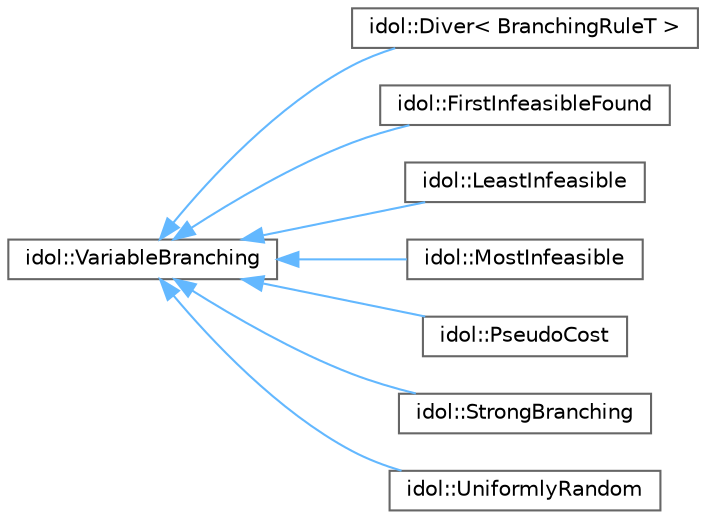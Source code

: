 digraph "Graphical Class Hierarchy"
{
 // LATEX_PDF_SIZE
  bgcolor="transparent";
  edge [fontname=Helvetica,fontsize=10,labelfontname=Helvetica,labelfontsize=10];
  node [fontname=Helvetica,fontsize=10,shape=box,height=0.2,width=0.4];
  rankdir="LR";
  Node0 [id="Node000000",label="idol::VariableBranching",height=0.2,width=0.4,color="grey40", fillcolor="white", style="filled",URL="$classidol_1_1VariableBranching.html",tooltip=" "];
  Node0 -> Node1 [id="edge182_Node000000_Node000001",dir="back",color="steelblue1",style="solid",tooltip=" "];
  Node1 [id="Node000001",label="idol::Diver\< BranchingRuleT \>",height=0.2,width=0.4,color="grey40", fillcolor="white", style="filled",URL="$classidol_1_1Diver.html",tooltip=" "];
  Node0 -> Node2 [id="edge183_Node000000_Node000002",dir="back",color="steelblue1",style="solid",tooltip=" "];
  Node2 [id="Node000002",label="idol::FirstInfeasibleFound",height=0.2,width=0.4,color="grey40", fillcolor="white", style="filled",URL="$classidol_1_1FirstInfeasibleFound.html",tooltip=" "];
  Node0 -> Node3 [id="edge184_Node000000_Node000003",dir="back",color="steelblue1",style="solid",tooltip=" "];
  Node3 [id="Node000003",label="idol::LeastInfeasible",height=0.2,width=0.4,color="grey40", fillcolor="white", style="filled",URL="$classidol_1_1LeastInfeasible.html",tooltip=" "];
  Node0 -> Node4 [id="edge185_Node000000_Node000004",dir="back",color="steelblue1",style="solid",tooltip=" "];
  Node4 [id="Node000004",label="idol::MostInfeasible",height=0.2,width=0.4,color="grey40", fillcolor="white", style="filled",URL="$classidol_1_1MostInfeasible.html",tooltip=" "];
  Node0 -> Node5 [id="edge186_Node000000_Node000005",dir="back",color="steelblue1",style="solid",tooltip=" "];
  Node5 [id="Node000005",label="idol::PseudoCost",height=0.2,width=0.4,color="grey40", fillcolor="white", style="filled",URL="$classidol_1_1PseudoCost.html",tooltip=" "];
  Node0 -> Node6 [id="edge187_Node000000_Node000006",dir="back",color="steelblue1",style="solid",tooltip=" "];
  Node6 [id="Node000006",label="idol::StrongBranching",height=0.2,width=0.4,color="grey40", fillcolor="white", style="filled",URL="$classidol_1_1StrongBranching.html",tooltip=" "];
  Node0 -> Node7 [id="edge188_Node000000_Node000007",dir="back",color="steelblue1",style="solid",tooltip=" "];
  Node7 [id="Node000007",label="idol::UniformlyRandom",height=0.2,width=0.4,color="grey40", fillcolor="white", style="filled",URL="$classidol_1_1UniformlyRandom.html",tooltip=" "];
}
